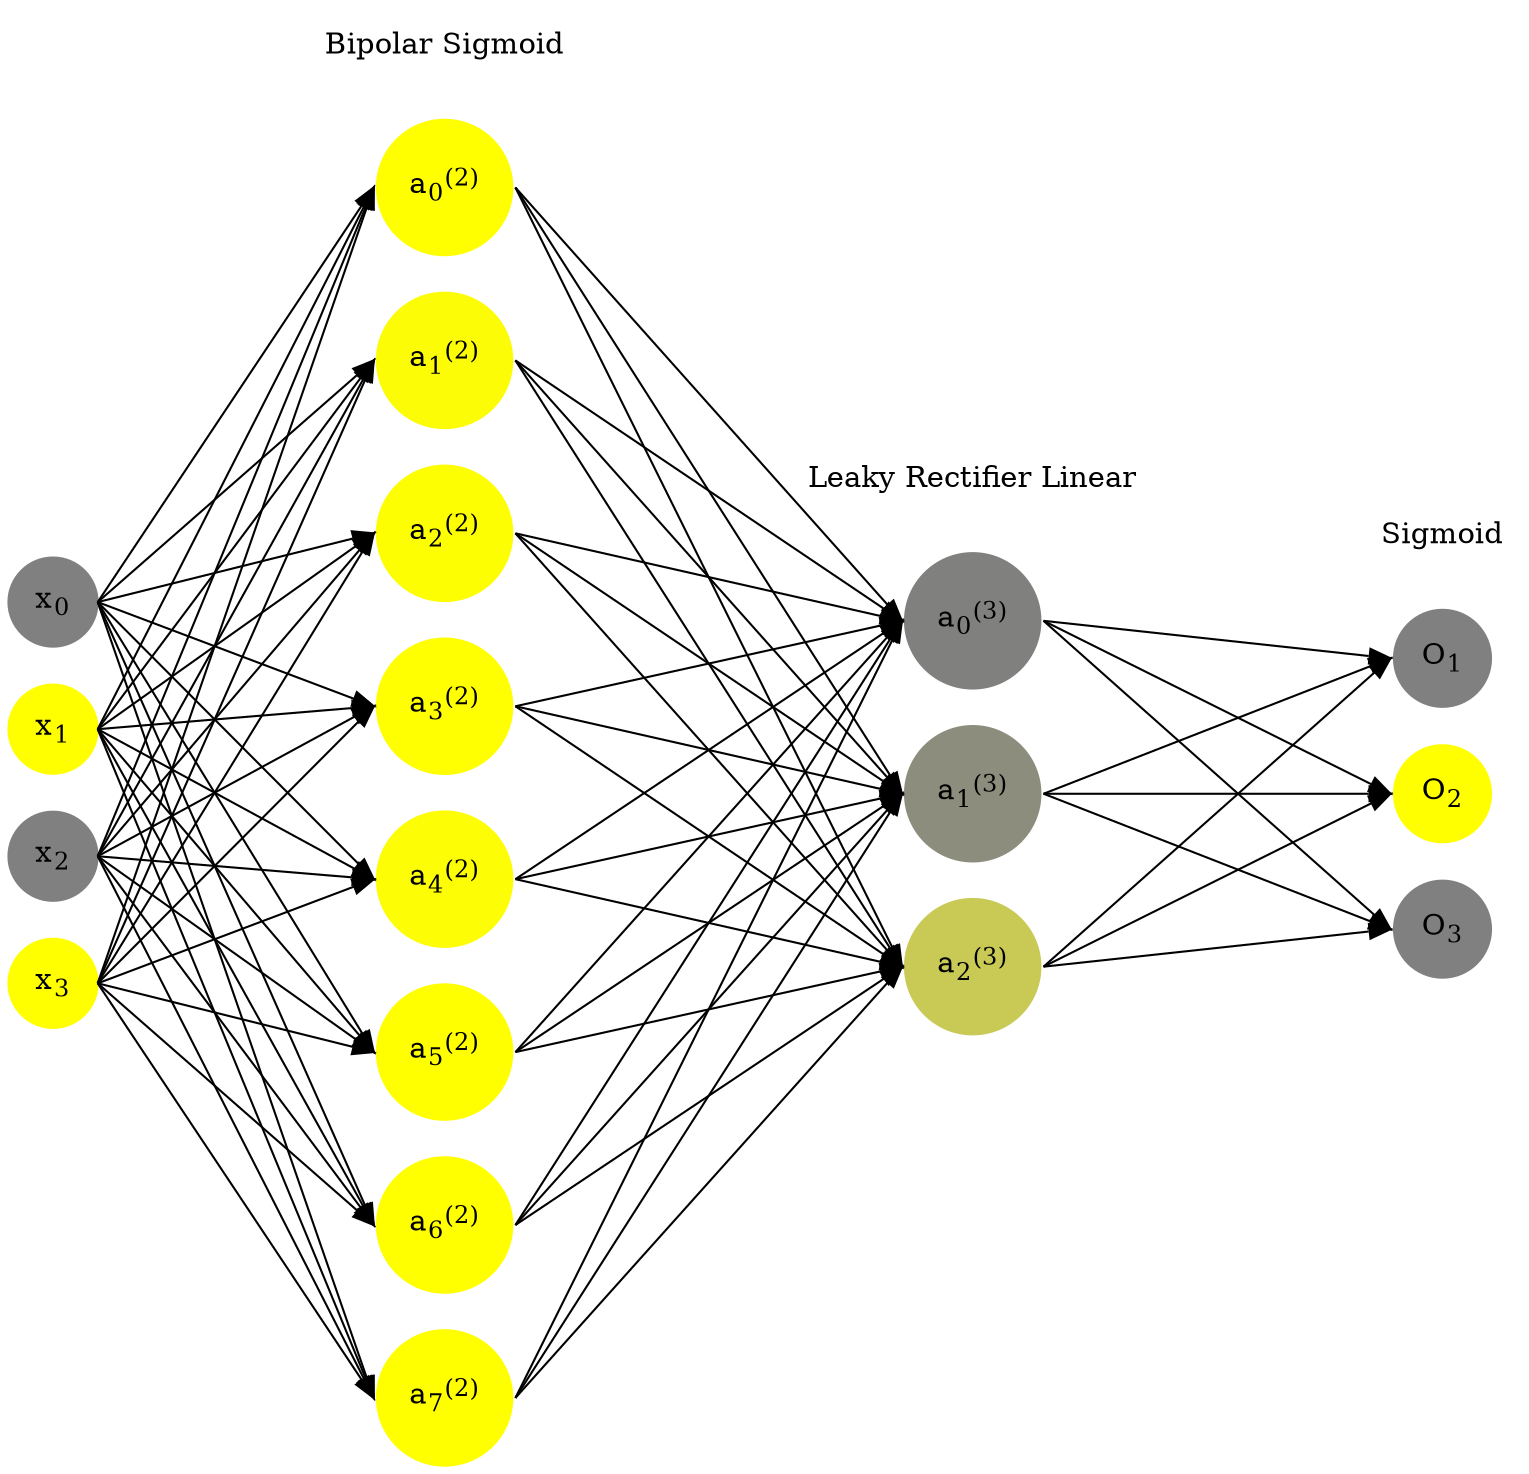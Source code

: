digraph G {
	rankdir = LR;
	splines=false;
	edge[style=invis];
	ranksep= 1.4;
	{
	node [shape=circle, color="0.1667, 0.0, 0.5", style=filled, fillcolor="0.1667, 0.0, 0.5"];
	x0 [label=<x<sub>0</sub>>];
	}
	{
	node [shape=circle, color="0.1667, 1.0, 1.0", style=filled, fillcolor="0.1667, 1.0, 1.0"];
	x1 [label=<x<sub>1</sub>>];
	}
	{
	node [shape=circle, color="0.1667, 0.0, 0.5", style=filled, fillcolor="0.1667, 0.0, 0.5"];
	x2 [label=<x<sub>2</sub>>];
	}
	{
	node [shape=circle, color="0.1667, 1.0, 1.0", style=filled, fillcolor="0.1667, 1.0, 1.0"];
	x3 [label=<x<sub>3</sub>>];
	}
	{
	node [shape=circle, color="0.1667, 0.998327, 0.999164", style=filled, fillcolor="0.1667, 0.998327, 0.999164"];
	a02 [label=<a<sub>0</sub><sup>(2)</sup>>];
	}
	{
	node [shape=circle, color="0.1667, 0.974123, 0.987061", style=filled, fillcolor="0.1667, 0.974123, 0.987061"];
	a12 [label=<a<sub>1</sub><sup>(2)</sup>>];
	}
	{
	node [shape=circle, color="0.1667, 0.988731, 0.994366", style=filled, fillcolor="0.1667, 0.988731, 0.994366"];
	a22 [label=<a<sub>2</sub><sup>(2)</sup>>];
	}
	{
	node [shape=circle, color="0.1667, 0.993000, 0.996500", style=filled, fillcolor="0.1667, 0.993000, 0.996500"];
	a32 [label=<a<sub>3</sub><sup>(2)</sup>>];
	}
	{
	node [shape=circle, color="0.1667, 0.979987, 0.989994", style=filled, fillcolor="0.1667, 0.979987, 0.989994"];
	a42 [label=<a<sub>4</sub><sup>(2)</sup>>];
	}
	{
	node [shape=circle, color="0.1667, 0.998482, 0.999241", style=filled, fillcolor="0.1667, 0.998482, 0.999241"];
	a52 [label=<a<sub>5</sub><sup>(2)</sup>>];
	}
	{
	node [shape=circle, color="0.1667, 0.999999, 1.000000", style=filled, fillcolor="0.1667, 0.999999, 1.000000"];
	a62 [label=<a<sub>6</sub><sup>(2)</sup>>];
	}
	{
	node [shape=circle, color="0.1667, 0.999998, 0.999999", style=filled, fillcolor="0.1667, 0.999998, 0.999999"];
	a72 [label=<a<sub>7</sub><sup>(2)</sup>>];
	}
	{
	node [shape=circle, color="0.1667, 0.005294, 0.502647", style=filled, fillcolor="0.1667, 0.005294, 0.502647"];
	a03 [label=<a<sub>0</sub><sup>(3)</sup>>];
	}
	{
	node [shape=circle, color="0.1667, 0.108319, 0.554160", style=filled, fillcolor="0.1667, 0.108319, 0.554160"];
	a13 [label=<a<sub>1</sub><sup>(3)</sup>>];
	}
	{
	node [shape=circle, color="0.1667, 0.571777, 0.785888", style=filled, fillcolor="0.1667, 0.571777, 0.785888"];
	a23 [label=<a<sub>2</sub><sup>(3)</sup>>];
	}
	{
	node [shape=circle, color="0.1667, 0.0, 0.5", style=filled, fillcolor="0.1667, 0.0, 0.5"];
	O1 [label=<O<sub>1</sub>>];
	}
	{
	node [shape=circle, color="0.1667, 1.0, 1.0", style=filled, fillcolor="0.1667, 1.0, 1.0"];
	O2 [label=<O<sub>2</sub>>];
	}
	{
	node [shape=circle, color="0.1667, 0.0, 0.5", style=filled, fillcolor="0.1667, 0.0, 0.5"];
	O3 [label=<O<sub>3</sub>>];
	}
	{
	rank=same;
	x0->x1->x2->x3;
	}
	{
	rank=same;
	a02->a12->a22->a32->a42->a52->a62->a72;
	}
	{
	rank=same;
	a03->a13->a23;
	}
	{
	rank=same;
	O1->O2->O3;
	}
	l1 [shape=plaintext,label="Bipolar Sigmoid"];
	l1->a02;
	{rank=same; l1;a02};
	l2 [shape=plaintext,label="Leaky Rectifier Linear"];
	l2->a03;
	{rank=same; l2;a03};
	l3 [shape=plaintext,label="Sigmoid"];
	l3->O1;
	{rank=same; l3;O1};
edge[style=solid, tailport=e, headport=w];
	{x0;x1;x2;x3} -> {a02;a12;a22;a32;a42;a52;a62;a72};
	{a02;a12;a22;a32;a42;a52;a62;a72} -> {a03;a13;a23};
	{a03;a13;a23} -> {O1,O2,O3};
}